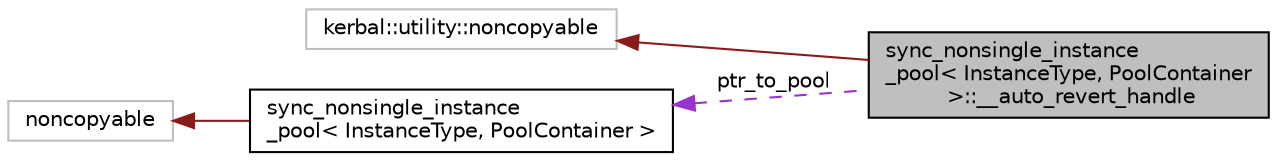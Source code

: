 digraph "sync_nonsingle_instance_pool&lt; InstanceType, PoolContainer &gt;::__auto_revert_handle"
{
 // LATEX_PDF_SIZE
  edge [fontname="Helvetica",fontsize="10",labelfontname="Helvetica",labelfontsize="10"];
  node [fontname="Helvetica",fontsize="10",shape=record];
  rankdir="LR";
  Node2 [label="sync_nonsingle_instance\l_pool\< InstanceType, PoolContainer\l \>::__auto_revert_handle",height=0.2,width=0.4,color="black", fillcolor="grey75", style="filled", fontcolor="black",tooltip=" "];
  Node3 -> Node2 [dir="back",color="firebrick4",fontsize="10",style="solid",fontname="Helvetica"];
  Node3 [label="kerbal::utility::noncopyable",height=0.2,width=0.4,color="grey75", fillcolor="white", style="filled",tooltip=" "];
  Node4 -> Node2 [dir="back",color="darkorchid3",fontsize="10",style="dashed",label=" ptr_to_pool" ,fontname="Helvetica"];
  Node4 [label="sync_nonsingle_instance\l_pool\< InstanceType, PoolContainer \>",height=0.2,width=0.4,color="black", fillcolor="white", style="filled",URL="$classsync__nonsingle__instance__pool.html",tooltip=" "];
  Node5 -> Node4 [dir="back",color="firebrick4",fontsize="10",style="solid",fontname="Helvetica"];
  Node5 [label="noncopyable",height=0.2,width=0.4,color="grey75", fillcolor="white", style="filled",tooltip=" "];
}
